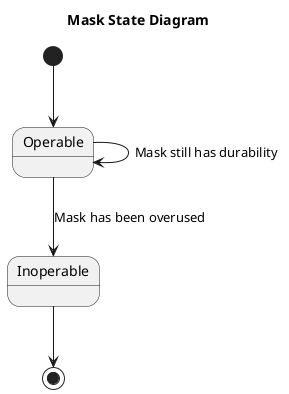 @startuml mask
title Mask State Diagram

[*] --> Operable
Operable --> Operable: Mask still has durability
Operable --> Inoperable: Mask has been overused
Inoperable --> [*]

@enduml